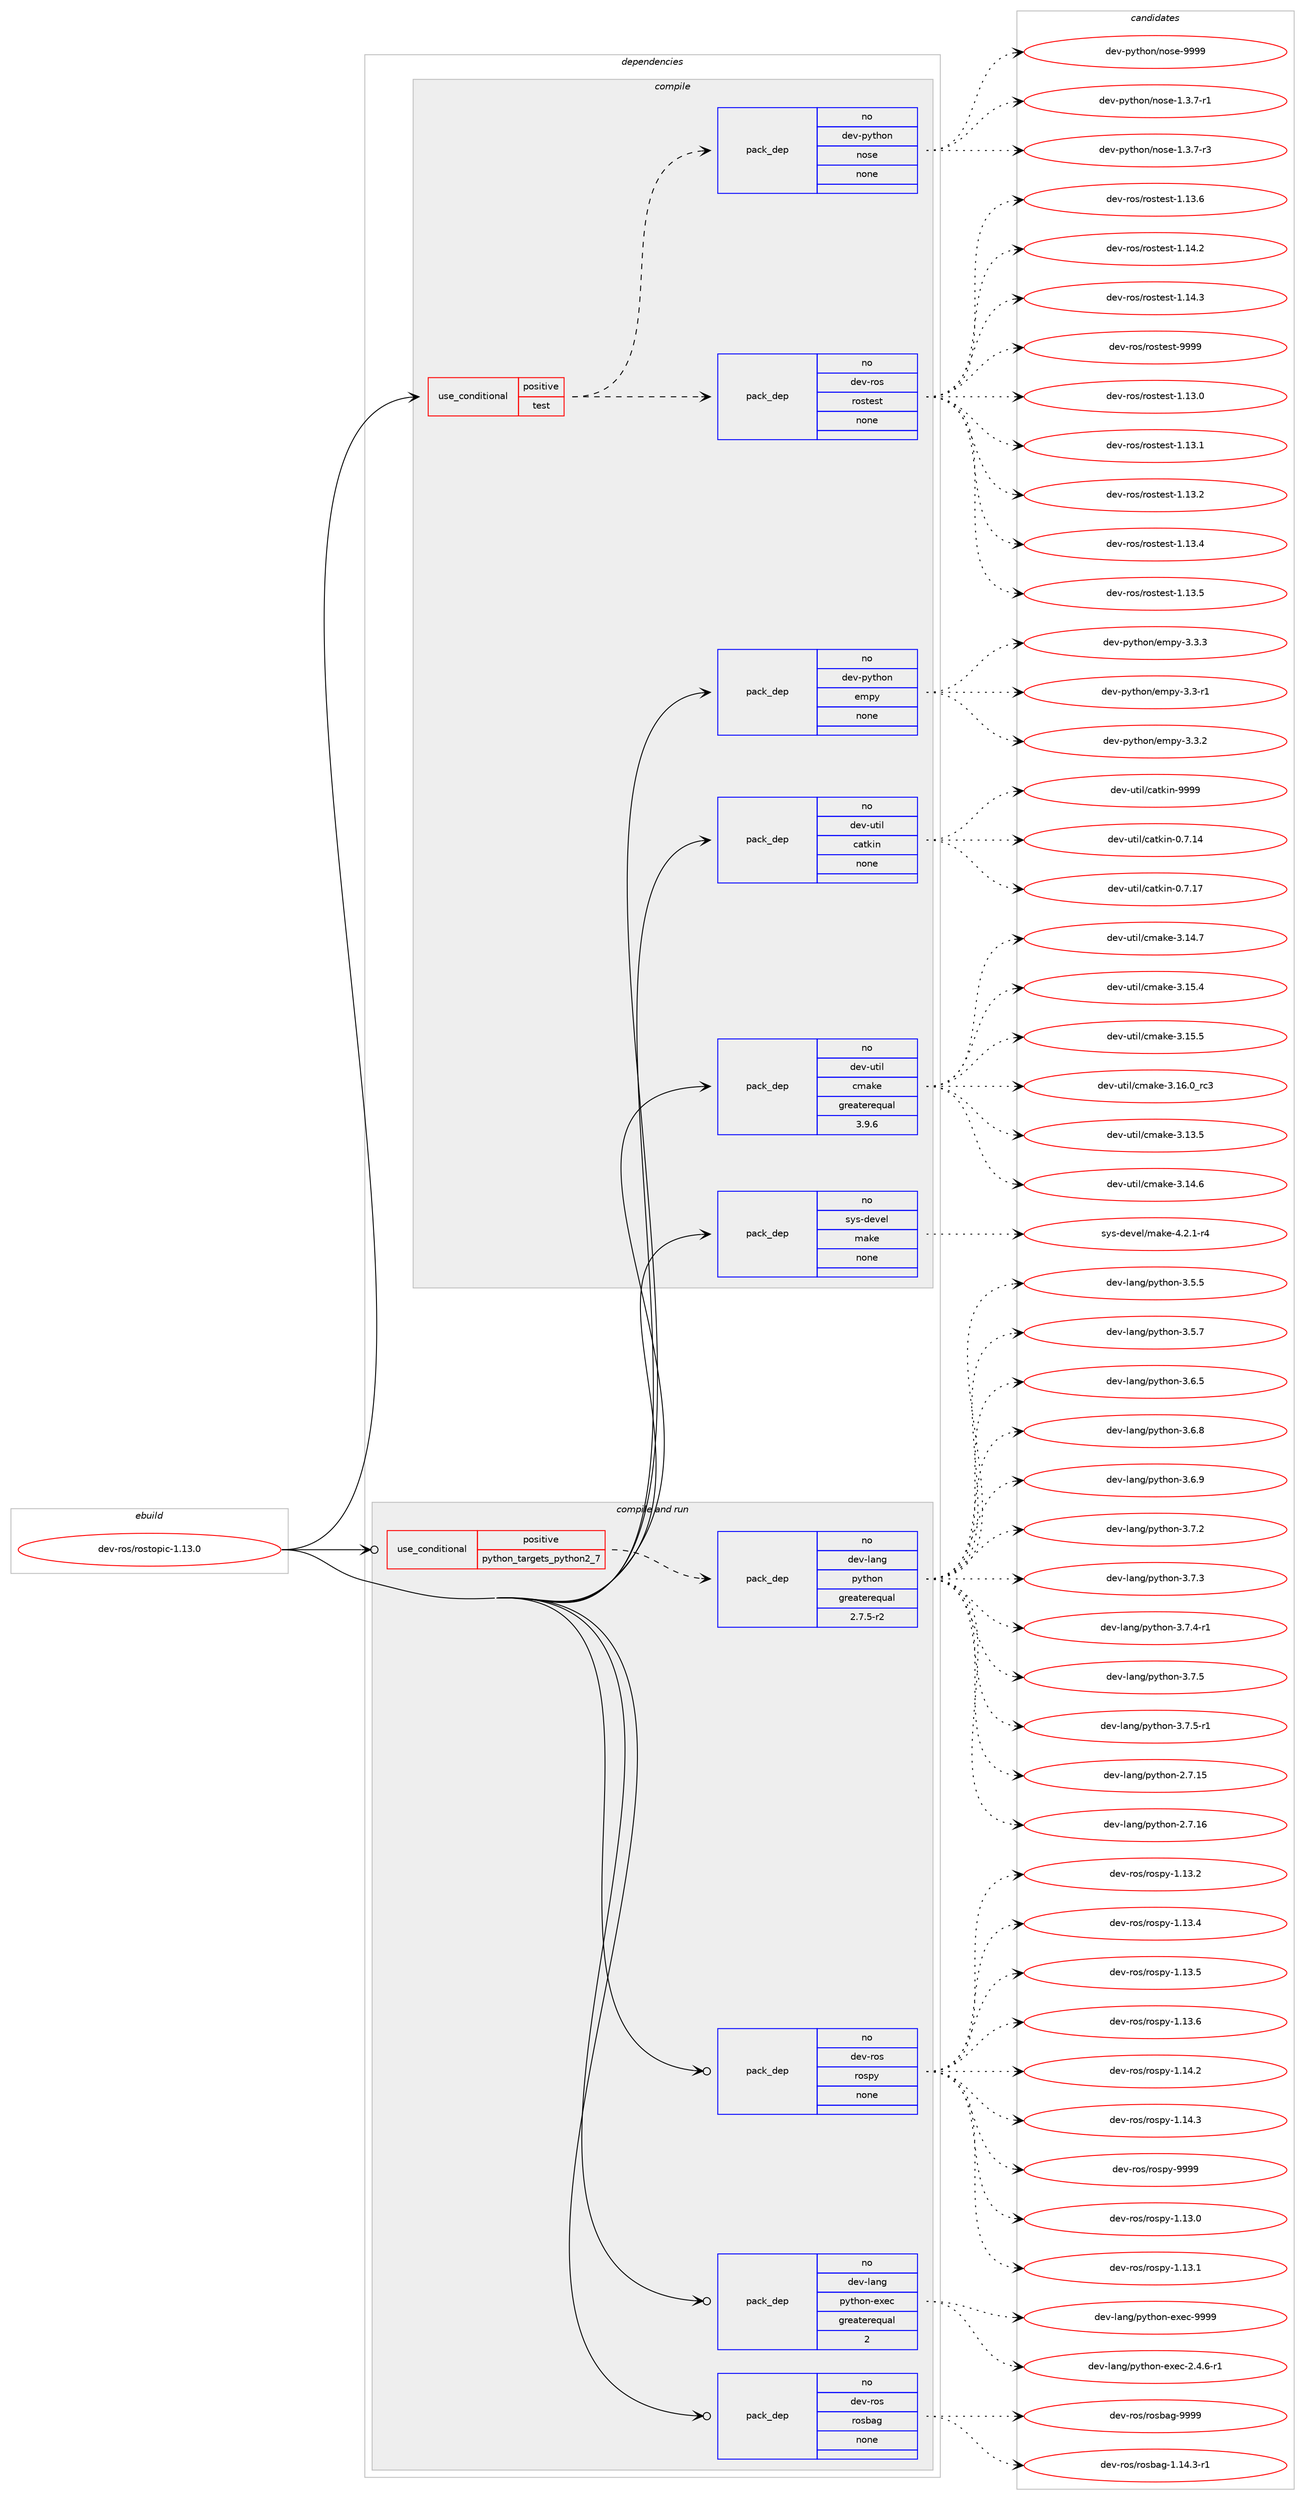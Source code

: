 digraph prolog {

# *************
# Graph options
# *************

newrank=true;
concentrate=true;
compound=true;
graph [rankdir=LR,fontname=Helvetica,fontsize=10,ranksep=1.5];#, ranksep=2.5, nodesep=0.2];
edge  [arrowhead=vee];
node  [fontname=Helvetica,fontsize=10];

# **********
# The ebuild
# **********

subgraph cluster_leftcol {
color=gray;
rank=same;
label=<<i>ebuild</i>>;
id [label="dev-ros/rostopic-1.13.0", color=red, width=4, href="../dev-ros/rostopic-1.13.0.svg"];
}

# ****************
# The dependencies
# ****************

subgraph cluster_midcol {
color=gray;
label=<<i>dependencies</i>>;
subgraph cluster_compile {
fillcolor="#eeeeee";
style=filled;
label=<<i>compile</i>>;
subgraph cond155188 {
dependency664721 [label=<<TABLE BORDER="0" CELLBORDER="1" CELLSPACING="0" CELLPADDING="4"><TR><TD ROWSPAN="3" CELLPADDING="10">use_conditional</TD></TR><TR><TD>positive</TD></TR><TR><TD>test</TD></TR></TABLE>>, shape=none, color=red];
subgraph pack497627 {
dependency664722 [label=<<TABLE BORDER="0" CELLBORDER="1" CELLSPACING="0" CELLPADDING="4" WIDTH="220"><TR><TD ROWSPAN="6" CELLPADDING="30">pack_dep</TD></TR><TR><TD WIDTH="110">no</TD></TR><TR><TD>dev-ros</TD></TR><TR><TD>rostest</TD></TR><TR><TD>none</TD></TR><TR><TD></TD></TR></TABLE>>, shape=none, color=blue];
}
dependency664721:e -> dependency664722:w [weight=20,style="dashed",arrowhead="vee"];
subgraph pack497628 {
dependency664723 [label=<<TABLE BORDER="0" CELLBORDER="1" CELLSPACING="0" CELLPADDING="4" WIDTH="220"><TR><TD ROWSPAN="6" CELLPADDING="30">pack_dep</TD></TR><TR><TD WIDTH="110">no</TD></TR><TR><TD>dev-python</TD></TR><TR><TD>nose</TD></TR><TR><TD>none</TD></TR><TR><TD></TD></TR></TABLE>>, shape=none, color=blue];
}
dependency664721:e -> dependency664723:w [weight=20,style="dashed",arrowhead="vee"];
}
id:e -> dependency664721:w [weight=20,style="solid",arrowhead="vee"];
subgraph pack497629 {
dependency664724 [label=<<TABLE BORDER="0" CELLBORDER="1" CELLSPACING="0" CELLPADDING="4" WIDTH="220"><TR><TD ROWSPAN="6" CELLPADDING="30">pack_dep</TD></TR><TR><TD WIDTH="110">no</TD></TR><TR><TD>dev-python</TD></TR><TR><TD>empy</TD></TR><TR><TD>none</TD></TR><TR><TD></TD></TR></TABLE>>, shape=none, color=blue];
}
id:e -> dependency664724:w [weight=20,style="solid",arrowhead="vee"];
subgraph pack497630 {
dependency664725 [label=<<TABLE BORDER="0" CELLBORDER="1" CELLSPACING="0" CELLPADDING="4" WIDTH="220"><TR><TD ROWSPAN="6" CELLPADDING="30">pack_dep</TD></TR><TR><TD WIDTH="110">no</TD></TR><TR><TD>dev-util</TD></TR><TR><TD>catkin</TD></TR><TR><TD>none</TD></TR><TR><TD></TD></TR></TABLE>>, shape=none, color=blue];
}
id:e -> dependency664725:w [weight=20,style="solid",arrowhead="vee"];
subgraph pack497631 {
dependency664726 [label=<<TABLE BORDER="0" CELLBORDER="1" CELLSPACING="0" CELLPADDING="4" WIDTH="220"><TR><TD ROWSPAN="6" CELLPADDING="30">pack_dep</TD></TR><TR><TD WIDTH="110">no</TD></TR><TR><TD>dev-util</TD></TR><TR><TD>cmake</TD></TR><TR><TD>greaterequal</TD></TR><TR><TD>3.9.6</TD></TR></TABLE>>, shape=none, color=blue];
}
id:e -> dependency664726:w [weight=20,style="solid",arrowhead="vee"];
subgraph pack497632 {
dependency664727 [label=<<TABLE BORDER="0" CELLBORDER="1" CELLSPACING="0" CELLPADDING="4" WIDTH="220"><TR><TD ROWSPAN="6" CELLPADDING="30">pack_dep</TD></TR><TR><TD WIDTH="110">no</TD></TR><TR><TD>sys-devel</TD></TR><TR><TD>make</TD></TR><TR><TD>none</TD></TR><TR><TD></TD></TR></TABLE>>, shape=none, color=blue];
}
id:e -> dependency664727:w [weight=20,style="solid",arrowhead="vee"];
}
subgraph cluster_compileandrun {
fillcolor="#eeeeee";
style=filled;
label=<<i>compile and run</i>>;
subgraph cond155189 {
dependency664728 [label=<<TABLE BORDER="0" CELLBORDER="1" CELLSPACING="0" CELLPADDING="4"><TR><TD ROWSPAN="3" CELLPADDING="10">use_conditional</TD></TR><TR><TD>positive</TD></TR><TR><TD>python_targets_python2_7</TD></TR></TABLE>>, shape=none, color=red];
subgraph pack497633 {
dependency664729 [label=<<TABLE BORDER="0" CELLBORDER="1" CELLSPACING="0" CELLPADDING="4" WIDTH="220"><TR><TD ROWSPAN="6" CELLPADDING="30">pack_dep</TD></TR><TR><TD WIDTH="110">no</TD></TR><TR><TD>dev-lang</TD></TR><TR><TD>python</TD></TR><TR><TD>greaterequal</TD></TR><TR><TD>2.7.5-r2</TD></TR></TABLE>>, shape=none, color=blue];
}
dependency664728:e -> dependency664729:w [weight=20,style="dashed",arrowhead="vee"];
}
id:e -> dependency664728:w [weight=20,style="solid",arrowhead="odotvee"];
subgraph pack497634 {
dependency664730 [label=<<TABLE BORDER="0" CELLBORDER="1" CELLSPACING="0" CELLPADDING="4" WIDTH="220"><TR><TD ROWSPAN="6" CELLPADDING="30">pack_dep</TD></TR><TR><TD WIDTH="110">no</TD></TR><TR><TD>dev-lang</TD></TR><TR><TD>python-exec</TD></TR><TR><TD>greaterequal</TD></TR><TR><TD>2</TD></TR></TABLE>>, shape=none, color=blue];
}
id:e -> dependency664730:w [weight=20,style="solid",arrowhead="odotvee"];
subgraph pack497635 {
dependency664731 [label=<<TABLE BORDER="0" CELLBORDER="1" CELLSPACING="0" CELLPADDING="4" WIDTH="220"><TR><TD ROWSPAN="6" CELLPADDING="30">pack_dep</TD></TR><TR><TD WIDTH="110">no</TD></TR><TR><TD>dev-ros</TD></TR><TR><TD>rosbag</TD></TR><TR><TD>none</TD></TR><TR><TD></TD></TR></TABLE>>, shape=none, color=blue];
}
id:e -> dependency664731:w [weight=20,style="solid",arrowhead="odotvee"];
subgraph pack497636 {
dependency664732 [label=<<TABLE BORDER="0" CELLBORDER="1" CELLSPACING="0" CELLPADDING="4" WIDTH="220"><TR><TD ROWSPAN="6" CELLPADDING="30">pack_dep</TD></TR><TR><TD WIDTH="110">no</TD></TR><TR><TD>dev-ros</TD></TR><TR><TD>rospy</TD></TR><TR><TD>none</TD></TR><TR><TD></TD></TR></TABLE>>, shape=none, color=blue];
}
id:e -> dependency664732:w [weight=20,style="solid",arrowhead="odotvee"];
}
subgraph cluster_run {
fillcolor="#eeeeee";
style=filled;
label=<<i>run</i>>;
}
}

# **************
# The candidates
# **************

subgraph cluster_choices {
rank=same;
color=gray;
label=<<i>candidates</i>>;

subgraph choice497627 {
color=black;
nodesep=1;
choice100101118451141111154711411111511610111511645494649514648 [label="dev-ros/rostest-1.13.0", color=red, width=4,href="../dev-ros/rostest-1.13.0.svg"];
choice100101118451141111154711411111511610111511645494649514649 [label="dev-ros/rostest-1.13.1", color=red, width=4,href="../dev-ros/rostest-1.13.1.svg"];
choice100101118451141111154711411111511610111511645494649514650 [label="dev-ros/rostest-1.13.2", color=red, width=4,href="../dev-ros/rostest-1.13.2.svg"];
choice100101118451141111154711411111511610111511645494649514652 [label="dev-ros/rostest-1.13.4", color=red, width=4,href="../dev-ros/rostest-1.13.4.svg"];
choice100101118451141111154711411111511610111511645494649514653 [label="dev-ros/rostest-1.13.5", color=red, width=4,href="../dev-ros/rostest-1.13.5.svg"];
choice100101118451141111154711411111511610111511645494649514654 [label="dev-ros/rostest-1.13.6", color=red, width=4,href="../dev-ros/rostest-1.13.6.svg"];
choice100101118451141111154711411111511610111511645494649524650 [label="dev-ros/rostest-1.14.2", color=red, width=4,href="../dev-ros/rostest-1.14.2.svg"];
choice100101118451141111154711411111511610111511645494649524651 [label="dev-ros/rostest-1.14.3", color=red, width=4,href="../dev-ros/rostest-1.14.3.svg"];
choice10010111845114111115471141111151161011151164557575757 [label="dev-ros/rostest-9999", color=red, width=4,href="../dev-ros/rostest-9999.svg"];
dependency664722:e -> choice100101118451141111154711411111511610111511645494649514648:w [style=dotted,weight="100"];
dependency664722:e -> choice100101118451141111154711411111511610111511645494649514649:w [style=dotted,weight="100"];
dependency664722:e -> choice100101118451141111154711411111511610111511645494649514650:w [style=dotted,weight="100"];
dependency664722:e -> choice100101118451141111154711411111511610111511645494649514652:w [style=dotted,weight="100"];
dependency664722:e -> choice100101118451141111154711411111511610111511645494649514653:w [style=dotted,weight="100"];
dependency664722:e -> choice100101118451141111154711411111511610111511645494649514654:w [style=dotted,weight="100"];
dependency664722:e -> choice100101118451141111154711411111511610111511645494649524650:w [style=dotted,weight="100"];
dependency664722:e -> choice100101118451141111154711411111511610111511645494649524651:w [style=dotted,weight="100"];
dependency664722:e -> choice10010111845114111115471141111151161011151164557575757:w [style=dotted,weight="100"];
}
subgraph choice497628 {
color=black;
nodesep=1;
choice10010111845112121116104111110471101111151014549465146554511449 [label="dev-python/nose-1.3.7-r1", color=red, width=4,href="../dev-python/nose-1.3.7-r1.svg"];
choice10010111845112121116104111110471101111151014549465146554511451 [label="dev-python/nose-1.3.7-r3", color=red, width=4,href="../dev-python/nose-1.3.7-r3.svg"];
choice10010111845112121116104111110471101111151014557575757 [label="dev-python/nose-9999", color=red, width=4,href="../dev-python/nose-9999.svg"];
dependency664723:e -> choice10010111845112121116104111110471101111151014549465146554511449:w [style=dotted,weight="100"];
dependency664723:e -> choice10010111845112121116104111110471101111151014549465146554511451:w [style=dotted,weight="100"];
dependency664723:e -> choice10010111845112121116104111110471101111151014557575757:w [style=dotted,weight="100"];
}
subgraph choice497629 {
color=black;
nodesep=1;
choice1001011184511212111610411111047101109112121455146514511449 [label="dev-python/empy-3.3-r1", color=red, width=4,href="../dev-python/empy-3.3-r1.svg"];
choice1001011184511212111610411111047101109112121455146514650 [label="dev-python/empy-3.3.2", color=red, width=4,href="../dev-python/empy-3.3.2.svg"];
choice1001011184511212111610411111047101109112121455146514651 [label="dev-python/empy-3.3.3", color=red, width=4,href="../dev-python/empy-3.3.3.svg"];
dependency664724:e -> choice1001011184511212111610411111047101109112121455146514511449:w [style=dotted,weight="100"];
dependency664724:e -> choice1001011184511212111610411111047101109112121455146514650:w [style=dotted,weight="100"];
dependency664724:e -> choice1001011184511212111610411111047101109112121455146514651:w [style=dotted,weight="100"];
}
subgraph choice497630 {
color=black;
nodesep=1;
choice1001011184511711610510847999711610710511045484655464952 [label="dev-util/catkin-0.7.14", color=red, width=4,href="../dev-util/catkin-0.7.14.svg"];
choice1001011184511711610510847999711610710511045484655464955 [label="dev-util/catkin-0.7.17", color=red, width=4,href="../dev-util/catkin-0.7.17.svg"];
choice100101118451171161051084799971161071051104557575757 [label="dev-util/catkin-9999", color=red, width=4,href="../dev-util/catkin-9999.svg"];
dependency664725:e -> choice1001011184511711610510847999711610710511045484655464952:w [style=dotted,weight="100"];
dependency664725:e -> choice1001011184511711610510847999711610710511045484655464955:w [style=dotted,weight="100"];
dependency664725:e -> choice100101118451171161051084799971161071051104557575757:w [style=dotted,weight="100"];
}
subgraph choice497631 {
color=black;
nodesep=1;
choice1001011184511711610510847991099710710145514649514653 [label="dev-util/cmake-3.13.5", color=red, width=4,href="../dev-util/cmake-3.13.5.svg"];
choice1001011184511711610510847991099710710145514649524654 [label="dev-util/cmake-3.14.6", color=red, width=4,href="../dev-util/cmake-3.14.6.svg"];
choice1001011184511711610510847991099710710145514649524655 [label="dev-util/cmake-3.14.7", color=red, width=4,href="../dev-util/cmake-3.14.7.svg"];
choice1001011184511711610510847991099710710145514649534652 [label="dev-util/cmake-3.15.4", color=red, width=4,href="../dev-util/cmake-3.15.4.svg"];
choice1001011184511711610510847991099710710145514649534653 [label="dev-util/cmake-3.15.5", color=red, width=4,href="../dev-util/cmake-3.15.5.svg"];
choice1001011184511711610510847991099710710145514649544648951149951 [label="dev-util/cmake-3.16.0_rc3", color=red, width=4,href="../dev-util/cmake-3.16.0_rc3.svg"];
dependency664726:e -> choice1001011184511711610510847991099710710145514649514653:w [style=dotted,weight="100"];
dependency664726:e -> choice1001011184511711610510847991099710710145514649524654:w [style=dotted,weight="100"];
dependency664726:e -> choice1001011184511711610510847991099710710145514649524655:w [style=dotted,weight="100"];
dependency664726:e -> choice1001011184511711610510847991099710710145514649534652:w [style=dotted,weight="100"];
dependency664726:e -> choice1001011184511711610510847991099710710145514649534653:w [style=dotted,weight="100"];
dependency664726:e -> choice1001011184511711610510847991099710710145514649544648951149951:w [style=dotted,weight="100"];
}
subgraph choice497632 {
color=black;
nodesep=1;
choice1151211154510010111810110847109971071014552465046494511452 [label="sys-devel/make-4.2.1-r4", color=red, width=4,href="../sys-devel/make-4.2.1-r4.svg"];
dependency664727:e -> choice1151211154510010111810110847109971071014552465046494511452:w [style=dotted,weight="100"];
}
subgraph choice497633 {
color=black;
nodesep=1;
choice10010111845108971101034711212111610411111045504655464953 [label="dev-lang/python-2.7.15", color=red, width=4,href="../dev-lang/python-2.7.15.svg"];
choice10010111845108971101034711212111610411111045504655464954 [label="dev-lang/python-2.7.16", color=red, width=4,href="../dev-lang/python-2.7.16.svg"];
choice100101118451089711010347112121116104111110455146534653 [label="dev-lang/python-3.5.5", color=red, width=4,href="../dev-lang/python-3.5.5.svg"];
choice100101118451089711010347112121116104111110455146534655 [label="dev-lang/python-3.5.7", color=red, width=4,href="../dev-lang/python-3.5.7.svg"];
choice100101118451089711010347112121116104111110455146544653 [label="dev-lang/python-3.6.5", color=red, width=4,href="../dev-lang/python-3.6.5.svg"];
choice100101118451089711010347112121116104111110455146544656 [label="dev-lang/python-3.6.8", color=red, width=4,href="../dev-lang/python-3.6.8.svg"];
choice100101118451089711010347112121116104111110455146544657 [label="dev-lang/python-3.6.9", color=red, width=4,href="../dev-lang/python-3.6.9.svg"];
choice100101118451089711010347112121116104111110455146554650 [label="dev-lang/python-3.7.2", color=red, width=4,href="../dev-lang/python-3.7.2.svg"];
choice100101118451089711010347112121116104111110455146554651 [label="dev-lang/python-3.7.3", color=red, width=4,href="../dev-lang/python-3.7.3.svg"];
choice1001011184510897110103471121211161041111104551465546524511449 [label="dev-lang/python-3.7.4-r1", color=red, width=4,href="../dev-lang/python-3.7.4-r1.svg"];
choice100101118451089711010347112121116104111110455146554653 [label="dev-lang/python-3.7.5", color=red, width=4,href="../dev-lang/python-3.7.5.svg"];
choice1001011184510897110103471121211161041111104551465546534511449 [label="dev-lang/python-3.7.5-r1", color=red, width=4,href="../dev-lang/python-3.7.5-r1.svg"];
dependency664729:e -> choice10010111845108971101034711212111610411111045504655464953:w [style=dotted,weight="100"];
dependency664729:e -> choice10010111845108971101034711212111610411111045504655464954:w [style=dotted,weight="100"];
dependency664729:e -> choice100101118451089711010347112121116104111110455146534653:w [style=dotted,weight="100"];
dependency664729:e -> choice100101118451089711010347112121116104111110455146534655:w [style=dotted,weight="100"];
dependency664729:e -> choice100101118451089711010347112121116104111110455146544653:w [style=dotted,weight="100"];
dependency664729:e -> choice100101118451089711010347112121116104111110455146544656:w [style=dotted,weight="100"];
dependency664729:e -> choice100101118451089711010347112121116104111110455146544657:w [style=dotted,weight="100"];
dependency664729:e -> choice100101118451089711010347112121116104111110455146554650:w [style=dotted,weight="100"];
dependency664729:e -> choice100101118451089711010347112121116104111110455146554651:w [style=dotted,weight="100"];
dependency664729:e -> choice1001011184510897110103471121211161041111104551465546524511449:w [style=dotted,weight="100"];
dependency664729:e -> choice100101118451089711010347112121116104111110455146554653:w [style=dotted,weight="100"];
dependency664729:e -> choice1001011184510897110103471121211161041111104551465546534511449:w [style=dotted,weight="100"];
}
subgraph choice497634 {
color=black;
nodesep=1;
choice10010111845108971101034711212111610411111045101120101994550465246544511449 [label="dev-lang/python-exec-2.4.6-r1", color=red, width=4,href="../dev-lang/python-exec-2.4.6-r1.svg"];
choice10010111845108971101034711212111610411111045101120101994557575757 [label="dev-lang/python-exec-9999", color=red, width=4,href="../dev-lang/python-exec-9999.svg"];
dependency664730:e -> choice10010111845108971101034711212111610411111045101120101994550465246544511449:w [style=dotted,weight="100"];
dependency664730:e -> choice10010111845108971101034711212111610411111045101120101994557575757:w [style=dotted,weight="100"];
}
subgraph choice497635 {
color=black;
nodesep=1;
choice10010111845114111115471141111159897103454946495246514511449 [label="dev-ros/rosbag-1.14.3-r1", color=red, width=4,href="../dev-ros/rosbag-1.14.3-r1.svg"];
choice100101118451141111154711411111598971034557575757 [label="dev-ros/rosbag-9999", color=red, width=4,href="../dev-ros/rosbag-9999.svg"];
dependency664731:e -> choice10010111845114111115471141111159897103454946495246514511449:w [style=dotted,weight="100"];
dependency664731:e -> choice100101118451141111154711411111598971034557575757:w [style=dotted,weight="100"];
}
subgraph choice497636 {
color=black;
nodesep=1;
choice100101118451141111154711411111511212145494649514648 [label="dev-ros/rospy-1.13.0", color=red, width=4,href="../dev-ros/rospy-1.13.0.svg"];
choice100101118451141111154711411111511212145494649514649 [label="dev-ros/rospy-1.13.1", color=red, width=4,href="../dev-ros/rospy-1.13.1.svg"];
choice100101118451141111154711411111511212145494649514650 [label="dev-ros/rospy-1.13.2", color=red, width=4,href="../dev-ros/rospy-1.13.2.svg"];
choice100101118451141111154711411111511212145494649514652 [label="dev-ros/rospy-1.13.4", color=red, width=4,href="../dev-ros/rospy-1.13.4.svg"];
choice100101118451141111154711411111511212145494649514653 [label="dev-ros/rospy-1.13.5", color=red, width=4,href="../dev-ros/rospy-1.13.5.svg"];
choice100101118451141111154711411111511212145494649514654 [label="dev-ros/rospy-1.13.6", color=red, width=4,href="../dev-ros/rospy-1.13.6.svg"];
choice100101118451141111154711411111511212145494649524650 [label="dev-ros/rospy-1.14.2", color=red, width=4,href="../dev-ros/rospy-1.14.2.svg"];
choice100101118451141111154711411111511212145494649524651 [label="dev-ros/rospy-1.14.3", color=red, width=4,href="../dev-ros/rospy-1.14.3.svg"];
choice10010111845114111115471141111151121214557575757 [label="dev-ros/rospy-9999", color=red, width=4,href="../dev-ros/rospy-9999.svg"];
dependency664732:e -> choice100101118451141111154711411111511212145494649514648:w [style=dotted,weight="100"];
dependency664732:e -> choice100101118451141111154711411111511212145494649514649:w [style=dotted,weight="100"];
dependency664732:e -> choice100101118451141111154711411111511212145494649514650:w [style=dotted,weight="100"];
dependency664732:e -> choice100101118451141111154711411111511212145494649514652:w [style=dotted,weight="100"];
dependency664732:e -> choice100101118451141111154711411111511212145494649514653:w [style=dotted,weight="100"];
dependency664732:e -> choice100101118451141111154711411111511212145494649514654:w [style=dotted,weight="100"];
dependency664732:e -> choice100101118451141111154711411111511212145494649524650:w [style=dotted,weight="100"];
dependency664732:e -> choice100101118451141111154711411111511212145494649524651:w [style=dotted,weight="100"];
dependency664732:e -> choice10010111845114111115471141111151121214557575757:w [style=dotted,weight="100"];
}
}

}
